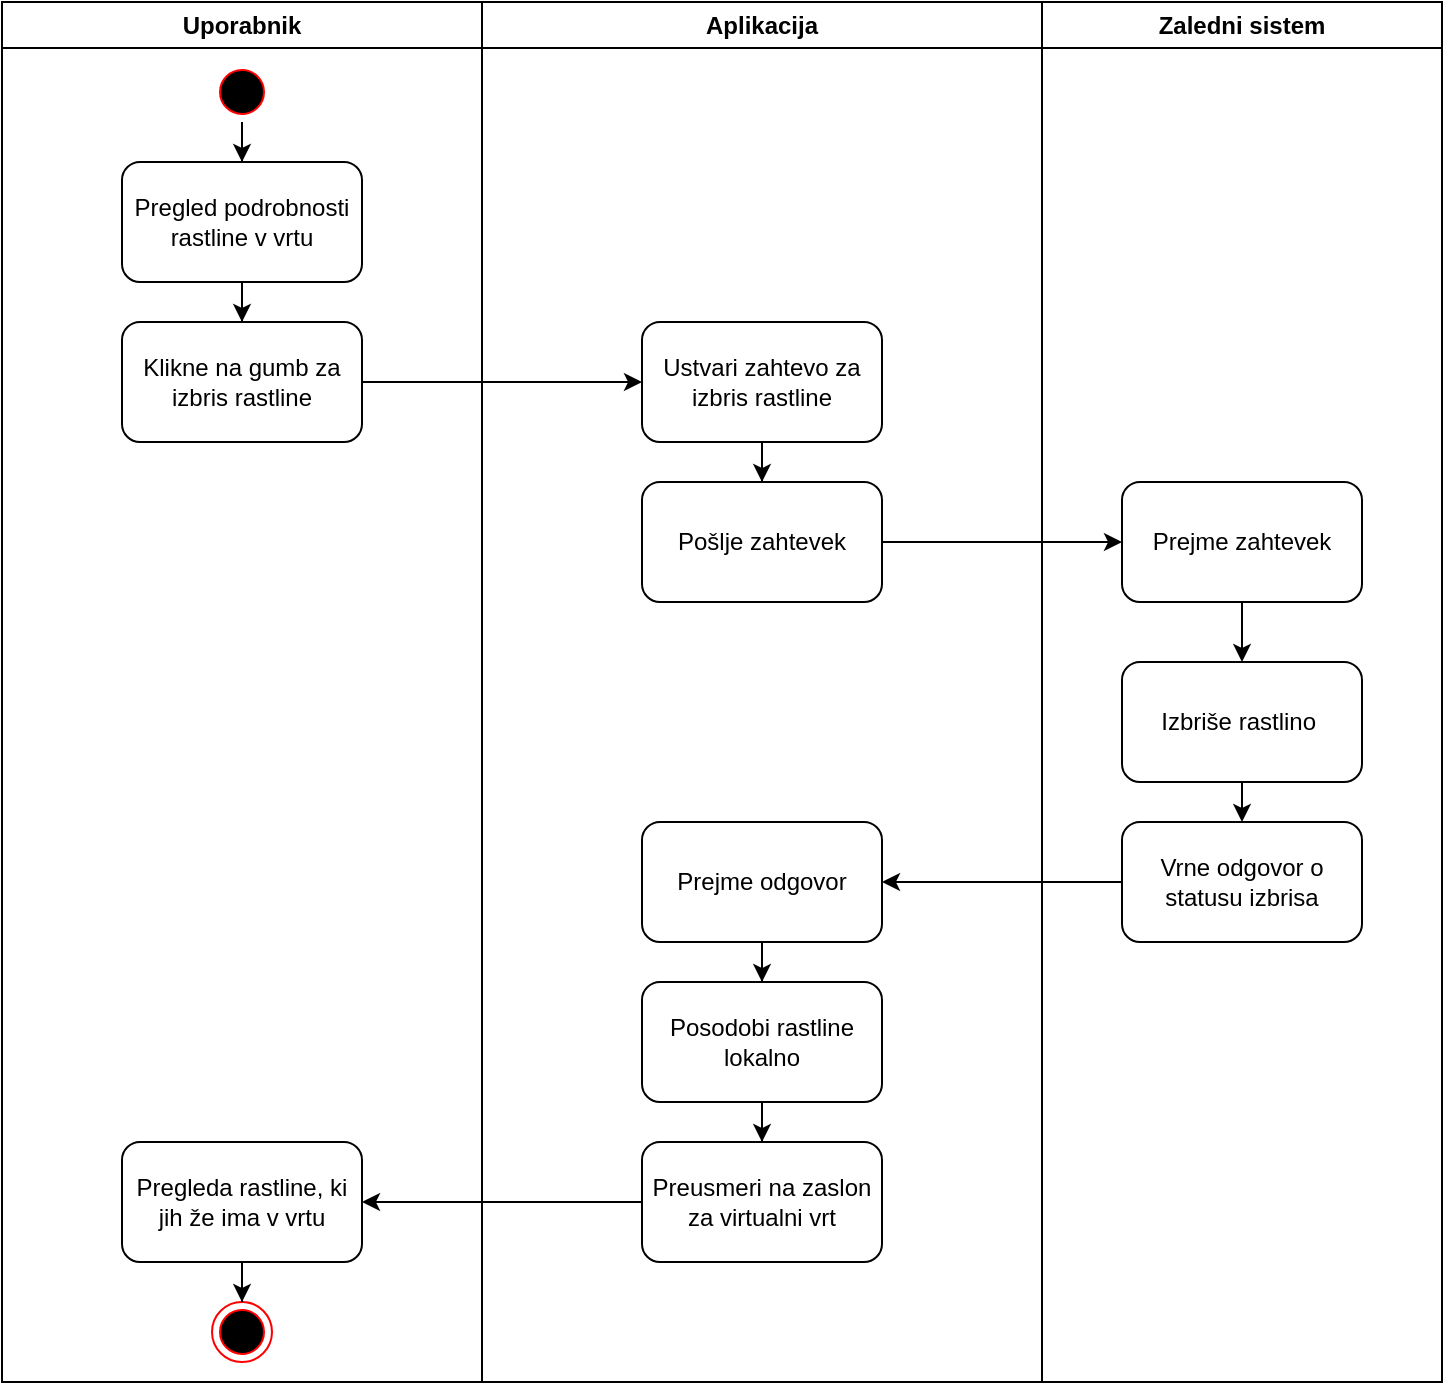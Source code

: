 <mxfile version="21.3.7" type="device">
  <diagram name="Page-1" id="7F8XoeqNzgExtDkTt63r">
    <mxGraphModel dx="2140" dy="654" grid="1" gridSize="10" guides="1" tooltips="1" connect="1" arrows="1" fold="1" page="1" pageScale="1" pageWidth="827" pageHeight="1169" math="0" shadow="0">
      <root>
        <mxCell id="0" />
        <mxCell id="1" parent="0" />
        <mxCell id="zk5iBjnvamg6UPnarVHf-1" value="Uporabnik" style="swimlane;whiteSpace=wrap;html=1;" parent="1" vertex="1">
          <mxGeometry x="-80" y="30" width="240" height="690" as="geometry" />
        </mxCell>
        <mxCell id="tF4PjO6UA6esE0EV0xtY-3" value="" style="edgeStyle=orthogonalEdgeStyle;rounded=0;orthogonalLoop=1;jettySize=auto;html=1;" parent="zk5iBjnvamg6UPnarVHf-1" source="zk5iBjnvamg6UPnarVHf-2" target="tF4PjO6UA6esE0EV0xtY-2" edge="1">
          <mxGeometry relative="1" as="geometry" />
        </mxCell>
        <mxCell id="zk5iBjnvamg6UPnarVHf-2" value="" style="ellipse;html=1;shape=startState;fillColor=#000000;strokeColor=#ff0000;" parent="zk5iBjnvamg6UPnarVHf-1" vertex="1">
          <mxGeometry x="105" y="30" width="30" height="30" as="geometry" />
        </mxCell>
        <mxCell id="zk5iBjnvamg6UPnarVHf-4" value="Klikne na gumb za izbris rastline" style="rounded=1;whiteSpace=wrap;html=1;" parent="zk5iBjnvamg6UPnarVHf-1" vertex="1">
          <mxGeometry x="60" y="160" width="120" height="60" as="geometry" />
        </mxCell>
        <mxCell id="zk5iBjnvamg6UPnarVHf-10" value="Pregleda rastline, ki jih že ima v vrtu" style="whiteSpace=wrap;html=1;rounded=1;" parent="zk5iBjnvamg6UPnarVHf-1" vertex="1">
          <mxGeometry x="60" y="570" width="120" height="60" as="geometry" />
        </mxCell>
        <mxCell id="tF4PjO6UA6esE0EV0xtY-4" value="" style="edgeStyle=orthogonalEdgeStyle;rounded=0;orthogonalLoop=1;jettySize=auto;html=1;" parent="zk5iBjnvamg6UPnarVHf-1" source="tF4PjO6UA6esE0EV0xtY-2" target="zk5iBjnvamg6UPnarVHf-4" edge="1">
          <mxGeometry relative="1" as="geometry" />
        </mxCell>
        <mxCell id="tF4PjO6UA6esE0EV0xtY-2" value="Pregled podrobnosti rastline v vrtu" style="rounded=1;whiteSpace=wrap;html=1;" parent="zk5iBjnvamg6UPnarVHf-1" vertex="1">
          <mxGeometry x="60" y="80" width="120" height="60" as="geometry" />
        </mxCell>
        <mxCell id="zk5iBjnvamg6UPnarVHf-41" value="Aplikacija" style="swimlane;whiteSpace=wrap;html=1;" parent="1" vertex="1">
          <mxGeometry x="160" y="30" width="280" height="690" as="geometry" />
        </mxCell>
        <mxCell id="zk5iBjnvamg6UPnarVHf-42" value="Ustvari zahtevo za izbris rastline" style="rounded=1;whiteSpace=wrap;html=1;" parent="zk5iBjnvamg6UPnarVHf-41" vertex="1">
          <mxGeometry x="80" y="160" width="120" height="60" as="geometry" />
        </mxCell>
        <mxCell id="zk5iBjnvamg6UPnarVHf-44" value="" style="edgeStyle=orthogonalEdgeStyle;rounded=0;orthogonalLoop=1;jettySize=auto;html=1;exitX=0.5;exitY=1;exitDx=0;exitDy=0;" parent="zk5iBjnvamg6UPnarVHf-41" source="zk5iBjnvamg6UPnarVHf-42" target="zk5iBjnvamg6UPnarVHf-48" edge="1">
          <mxGeometry relative="1" as="geometry">
            <mxPoint x="180" y="620" as="sourcePoint" />
          </mxGeometry>
        </mxCell>
        <mxCell id="zk5iBjnvamg6UPnarVHf-46" value="" style="edgeStyle=orthogonalEdgeStyle;rounded=0;orthogonalLoop=1;jettySize=auto;html=1;" parent="zk5iBjnvamg6UPnarVHf-41" source="zk5iBjnvamg6UPnarVHf-47" target="zk5iBjnvamg6UPnarVHf-49" edge="1">
          <mxGeometry relative="1" as="geometry" />
        </mxCell>
        <mxCell id="zk5iBjnvamg6UPnarVHf-47" value="Prejme odgovor" style="whiteSpace=wrap;html=1;rounded=1;" parent="zk5iBjnvamg6UPnarVHf-41" vertex="1">
          <mxGeometry x="80" y="410" width="120" height="60" as="geometry" />
        </mxCell>
        <mxCell id="zk5iBjnvamg6UPnarVHf-48" value="Pošlje zahtevek" style="rounded=1;whiteSpace=wrap;html=1;" parent="zk5iBjnvamg6UPnarVHf-41" vertex="1">
          <mxGeometry x="80" y="240" width="120" height="60" as="geometry" />
        </mxCell>
        <mxCell id="HFKnO8U8RE4f2cIvfT-1-2" value="" style="edgeStyle=orthogonalEdgeStyle;rounded=0;orthogonalLoop=1;jettySize=auto;html=1;" edge="1" parent="zk5iBjnvamg6UPnarVHf-41" source="zk5iBjnvamg6UPnarVHf-49" target="HFKnO8U8RE4f2cIvfT-1-1">
          <mxGeometry relative="1" as="geometry" />
        </mxCell>
        <mxCell id="zk5iBjnvamg6UPnarVHf-49" value="Posodobi rastline lokalno" style="whiteSpace=wrap;html=1;rounded=1;" parent="zk5iBjnvamg6UPnarVHf-41" vertex="1">
          <mxGeometry x="80" y="490" width="120" height="60" as="geometry" />
        </mxCell>
        <mxCell id="HFKnO8U8RE4f2cIvfT-1-1" value="Preusmeri na zaslon za virtualni vrt" style="whiteSpace=wrap;html=1;rounded=1;" vertex="1" parent="zk5iBjnvamg6UPnarVHf-41">
          <mxGeometry x="80" y="570" width="120" height="60" as="geometry" />
        </mxCell>
        <mxCell id="zk5iBjnvamg6UPnarVHf-50" value="Zaledni sistem" style="swimlane;whiteSpace=wrap;html=1;startSize=23;" parent="1" vertex="1">
          <mxGeometry x="440" y="30" width="200" height="690" as="geometry" />
        </mxCell>
        <mxCell id="zk5iBjnvamg6UPnarVHf-51" value="" style="edgeStyle=orthogonalEdgeStyle;rounded=0;orthogonalLoop=1;jettySize=auto;html=1;" parent="zk5iBjnvamg6UPnarVHf-50" source="zk5iBjnvamg6UPnarVHf-52" target="zk5iBjnvamg6UPnarVHf-53" edge="1">
          <mxGeometry relative="1" as="geometry" />
        </mxCell>
        <mxCell id="zk5iBjnvamg6UPnarVHf-52" value="Prejme zahtevek" style="whiteSpace=wrap;html=1;rounded=1;" parent="zk5iBjnvamg6UPnarVHf-50" vertex="1">
          <mxGeometry x="40" y="240" width="120" height="60" as="geometry" />
        </mxCell>
        <mxCell id="zk5iBjnvamg6UPnarVHf-53" value="Izbriše rastlino&amp;nbsp;" style="whiteSpace=wrap;html=1;rounded=1;" parent="zk5iBjnvamg6UPnarVHf-50" vertex="1">
          <mxGeometry x="40" y="330" width="120" height="60" as="geometry" />
        </mxCell>
        <mxCell id="zk5iBjnvamg6UPnarVHf-54" value="" style="edgeStyle=orthogonalEdgeStyle;rounded=0;orthogonalLoop=1;jettySize=auto;html=1;exitX=0.5;exitY=1;exitDx=0;exitDy=0;entryX=0.5;entryY=0;entryDx=0;entryDy=0;" parent="zk5iBjnvamg6UPnarVHf-50" source="zk5iBjnvamg6UPnarVHf-53" target="zk5iBjnvamg6UPnarVHf-55" edge="1">
          <mxGeometry relative="1" as="geometry">
            <mxPoint x="100" y="940" as="targetPoint" />
          </mxGeometry>
        </mxCell>
        <mxCell id="zk5iBjnvamg6UPnarVHf-55" value="Vrne odgovor o statusu izbrisa" style="whiteSpace=wrap;html=1;rounded=1;" parent="zk5iBjnvamg6UPnarVHf-50" vertex="1">
          <mxGeometry x="40" y="410" width="120" height="60" as="geometry" />
        </mxCell>
        <mxCell id="zk5iBjnvamg6UPnarVHf-56" value="" style="endArrow=classic;html=1;rounded=0;exitX=1;exitY=0.5;exitDx=0;exitDy=0;entryX=0;entryY=0.5;entryDx=0;entryDy=0;" parent="1" source="zk5iBjnvamg6UPnarVHf-4" target="zk5iBjnvamg6UPnarVHf-42" edge="1">
          <mxGeometry width="50" height="50" relative="1" as="geometry">
            <mxPoint x="60" y="400" as="sourcePoint" />
            <mxPoint x="110" y="350" as="targetPoint" />
          </mxGeometry>
        </mxCell>
        <mxCell id="zk5iBjnvamg6UPnarVHf-58" value="" style="edgeStyle=orthogonalEdgeStyle;rounded=0;orthogonalLoop=1;jettySize=auto;html=1;" parent="1" source="zk5iBjnvamg6UPnarVHf-48" target="zk5iBjnvamg6UPnarVHf-52" edge="1">
          <mxGeometry relative="1" as="geometry" />
        </mxCell>
        <mxCell id="zk5iBjnvamg6UPnarVHf-62" style="edgeStyle=orthogonalEdgeStyle;rounded=0;orthogonalLoop=1;jettySize=auto;html=1;entryX=1;entryY=0.5;entryDx=0;entryDy=0;" parent="1" source="zk5iBjnvamg6UPnarVHf-55" target="zk5iBjnvamg6UPnarVHf-47" edge="1">
          <mxGeometry relative="1" as="geometry" />
        </mxCell>
        <mxCell id="zk5iBjnvamg6UPnarVHf-63" value="" style="edgeStyle=orthogonalEdgeStyle;rounded=0;orthogonalLoop=1;jettySize=auto;html=1;exitX=0;exitY=0.5;exitDx=0;exitDy=0;entryX=1;entryY=0.5;entryDx=0;entryDy=0;" parent="1" source="HFKnO8U8RE4f2cIvfT-1-1" target="zk5iBjnvamg6UPnarVHf-10" edge="1">
          <mxGeometry relative="1" as="geometry">
            <Array as="points" />
          </mxGeometry>
        </mxCell>
        <mxCell id="zk5iBjnvamg6UPnarVHf-24" value="" style="ellipse;html=1;shape=endState;fillColor=#000000;strokeColor=#ff0000;" parent="1" vertex="1">
          <mxGeometry x="25" y="680" width="30" height="30" as="geometry" />
        </mxCell>
        <mxCell id="zk5iBjnvamg6UPnarVHf-9" style="edgeStyle=orthogonalEdgeStyle;rounded=0;orthogonalLoop=1;jettySize=auto;html=1;entryX=0.5;entryY=0;entryDx=0;entryDy=0;" parent="1" source="zk5iBjnvamg6UPnarVHf-10" target="zk5iBjnvamg6UPnarVHf-24" edge="1">
          <mxGeometry relative="1" as="geometry">
            <mxPoint x="70" y="599.93" as="targetPoint" />
            <Array as="points" />
          </mxGeometry>
        </mxCell>
      </root>
    </mxGraphModel>
  </diagram>
</mxfile>
